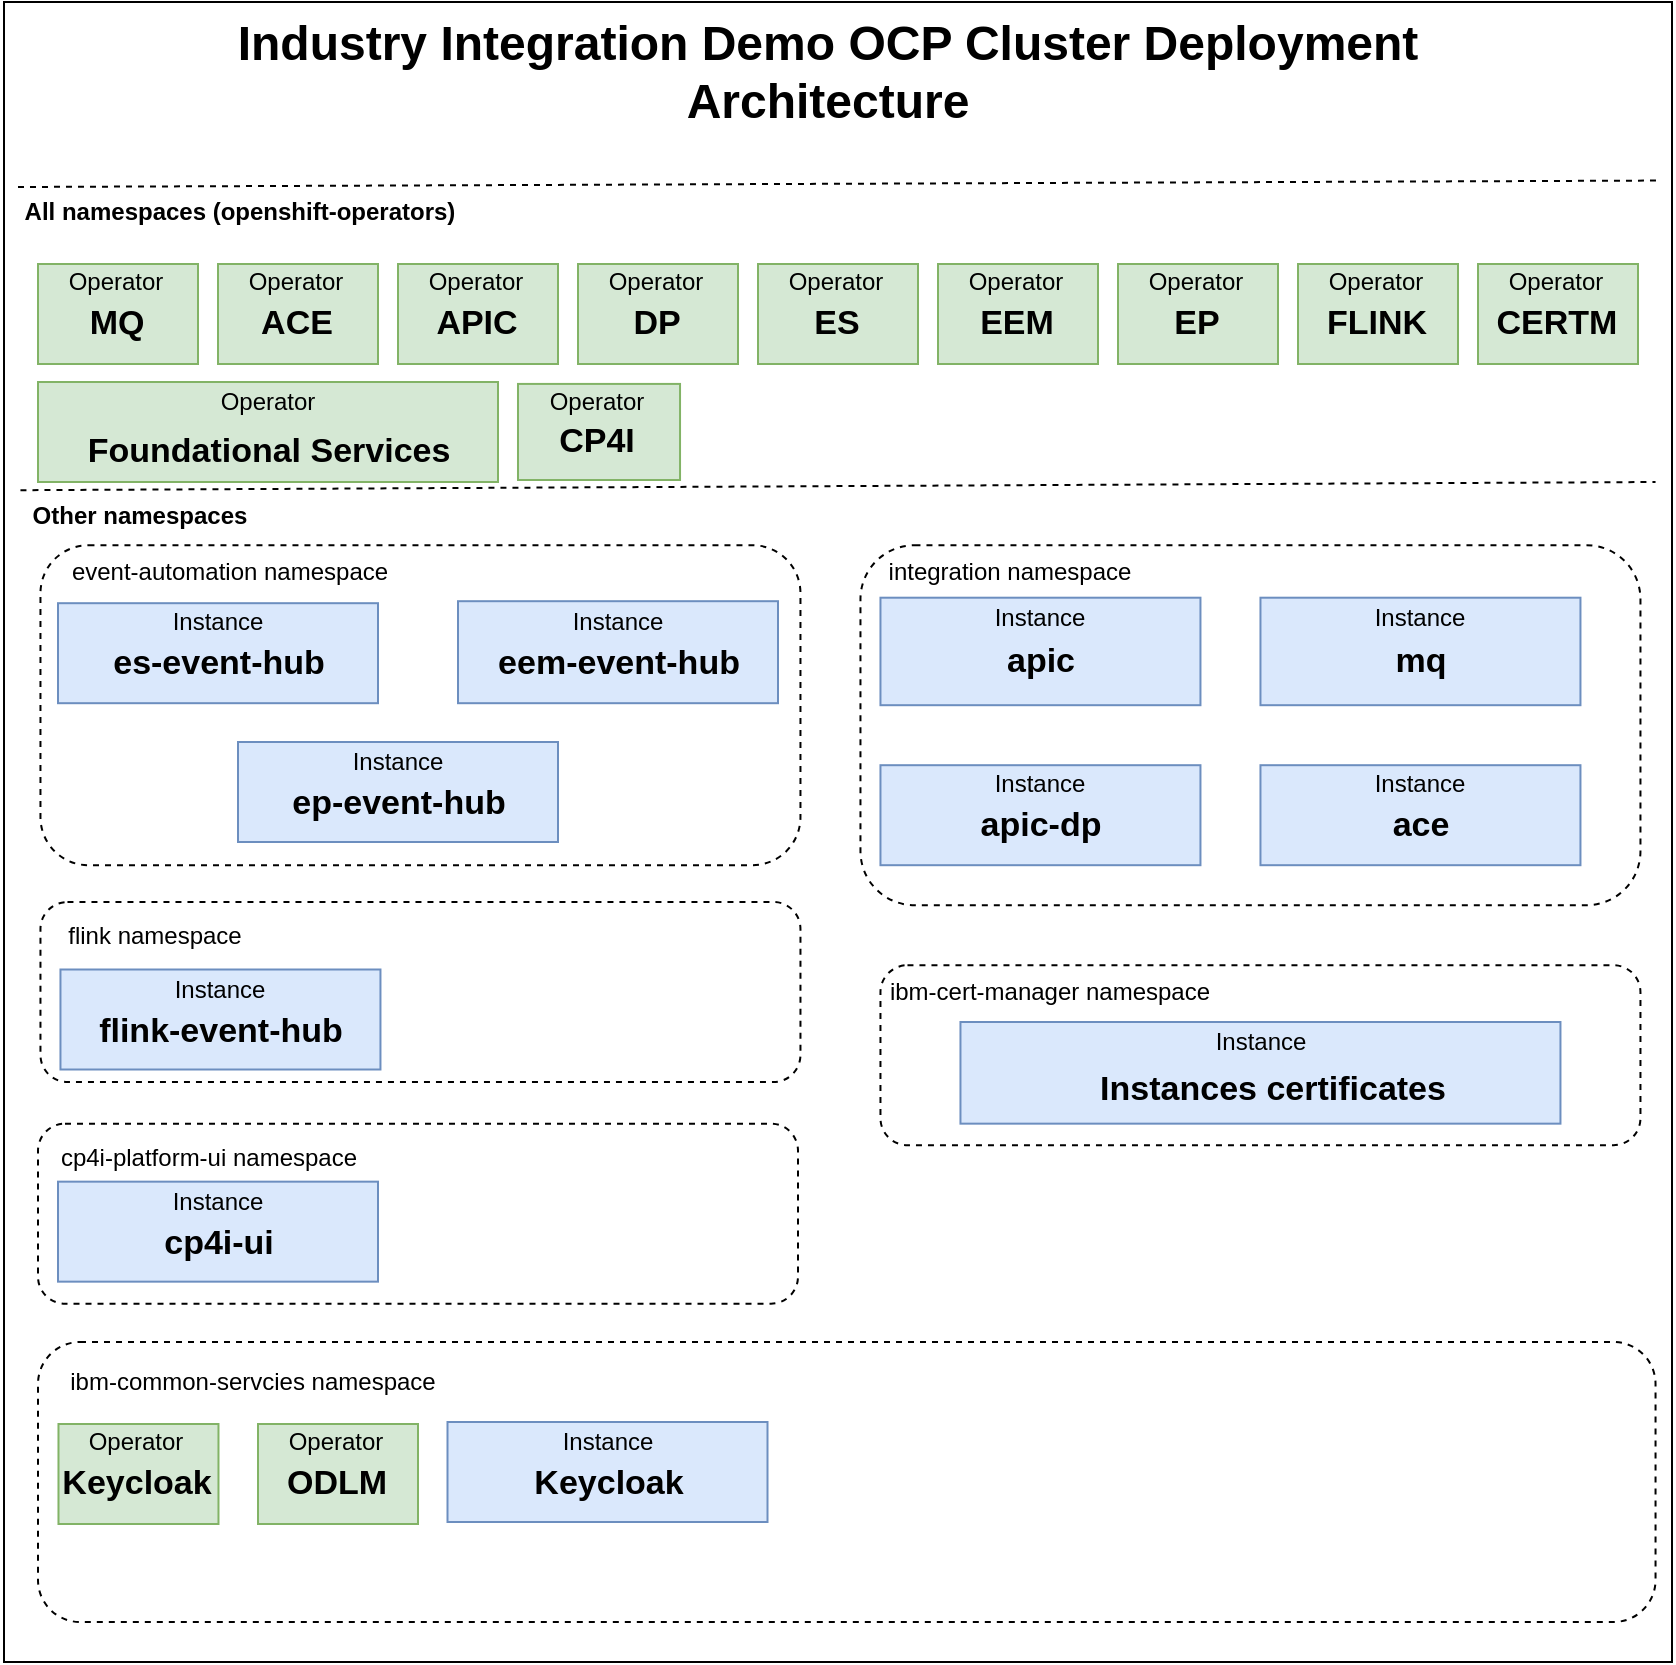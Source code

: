 <mxfile version="26.1.1">
  <diagram name="Page-1" id="nnNEldRx2a9KXiCAV9eN">
    <mxGraphModel grid="1" page="1" gridSize="10" guides="1" tooltips="1" connect="1" arrows="1" fold="1" pageScale="1" pageWidth="850" pageHeight="1100" math="0" shadow="0">
      <root>
        <mxCell id="0" />
        <mxCell id="1" parent="0" />
        <mxCell id="nL6AAB1_2xAuZQlJs-2K-1" value="" style="rounded=0;whiteSpace=wrap;html=1;" vertex="1" parent="1">
          <mxGeometry x="13" y="70" width="834" height="830" as="geometry" />
        </mxCell>
        <mxCell id="jrLLa-Eowpk7sUf2U5yx-2" value="&lt;font style=&quot;font-size: 24px;&quot;&gt;&lt;b&gt;Industry Integration Demo OCP Cluster Deployment Architecture&lt;/b&gt;&lt;/font&gt;" style="text;html=1;align=center;verticalAlign=middle;whiteSpace=wrap;rounded=0;" vertex="1" parent="1">
          <mxGeometry x="95" y="90" width="660" height="30" as="geometry" />
        </mxCell>
        <mxCell id="jrLLa-Eowpk7sUf2U5yx-5" value="" style="endArrow=none;dashed=1;html=1;rounded=0;entryX=0.997;entryY=0.26;entryDx=0;entryDy=0;entryPerimeter=0;" edge="1" parent="1">
          <mxGeometry width="50" height="50" relative="1" as="geometry">
            <mxPoint x="21.23" y="314.1" as="sourcePoint" />
            <mxPoint x="838.77" y="310.0" as="targetPoint" />
          </mxGeometry>
        </mxCell>
        <mxCell id="jrLLa-Eowpk7sUf2U5yx-6" value="" style="endArrow=none;dashed=1;html=1;rounded=0;entryX=0.999;entryY=0.142;entryDx=0;entryDy=0;entryPerimeter=0;" edge="1" parent="1">
          <mxGeometry width="50" height="50" relative="1" as="geometry">
            <mxPoint x="20" y="162.5" as="sourcePoint" />
            <mxPoint x="839.18" y="159.28" as="targetPoint" />
          </mxGeometry>
        </mxCell>
        <mxCell id="jrLLa-Eowpk7sUf2U5yx-10" value="All namespaces (openshift-operators)" style="text;html=1;align=center;verticalAlign=middle;whiteSpace=wrap;rounded=0;fontStyle=1" vertex="1" parent="1">
          <mxGeometry x="16" y="160" width="230" height="30" as="geometry" />
        </mxCell>
        <mxCell id="jrLLa-Eowpk7sUf2U5yx-25" value="" style="group" vertex="1" connectable="0" parent="1">
          <mxGeometry x="31.23" y="520" width="380" height="90" as="geometry" />
        </mxCell>
        <mxCell id="jrLLa-Eowpk7sUf2U5yx-26" value="" style="rounded=1;whiteSpace=wrap;html=1;dashed=1;" vertex="1" parent="jrLLa-Eowpk7sUf2U5yx-25">
          <mxGeometry width="380.0" height="90" as="geometry" />
        </mxCell>
        <mxCell id="jrLLa-Eowpk7sUf2U5yx-27" value="flink namespace" style="text;html=1;align=center;verticalAlign=middle;whiteSpace=wrap;rounded=0;" vertex="1" parent="jrLLa-Eowpk7sUf2U5yx-25">
          <mxGeometry x="-10" width="135.322" height="33.75" as="geometry" />
        </mxCell>
        <mxCell id="jrLLa-Eowpk7sUf2U5yx-165" value="" style="group;fillColor=#dae8fc;strokeColor=#6c8ebf;" vertex="1" connectable="0" parent="jrLLa-Eowpk7sUf2U5yx-25">
          <mxGeometry x="10" y="33.75" width="160" height="50" as="geometry" />
        </mxCell>
        <mxCell id="jrLLa-Eowpk7sUf2U5yx-166" value="Instance" style="text;html=1;align=center;verticalAlign=middle;whiteSpace=wrap;rounded=0;" vertex="1" parent="jrLLa-Eowpk7sUf2U5yx-165">
          <mxGeometry x="33.846" width="92.308" height="19.608" as="geometry" />
        </mxCell>
        <mxCell id="jrLLa-Eowpk7sUf2U5yx-167" value="&lt;b&gt;&lt;font style=&quot;font-size: 17px;&quot;&gt;flink-event-hub&lt;/font&gt;&lt;/b&gt;" style="text;html=1;align=center;verticalAlign=middle;resizable=0;points=[];autosize=1;strokeColor=none;fillColor=none;" vertex="1" parent="jrLLa-Eowpk7sUf2U5yx-165">
          <mxGeometry x="5.0" y="15.831" width="150" height="30" as="geometry" />
        </mxCell>
        <mxCell id="jrLLa-Eowpk7sUf2U5yx-29" value="" style="group" vertex="1" connectable="0" parent="1">
          <mxGeometry x="31.23" y="341.6" width="380" height="160" as="geometry" />
        </mxCell>
        <mxCell id="jrLLa-Eowpk7sUf2U5yx-11" value="" style="rounded=1;whiteSpace=wrap;html=1;dashed=1;" vertex="1" parent="jrLLa-Eowpk7sUf2U5yx-29">
          <mxGeometry width="380" height="160" as="geometry" />
        </mxCell>
        <mxCell id="jrLLa-Eowpk7sUf2U5yx-13" value="event-automation namespace" style="text;html=1;align=center;verticalAlign=middle;whiteSpace=wrap;rounded=0;" vertex="1" parent="jrLLa-Eowpk7sUf2U5yx-29">
          <mxGeometry x="-19.995" width="230.303" height="26.25" as="geometry" />
        </mxCell>
        <mxCell id="jrLLa-Eowpk7sUf2U5yx-136" value="" style="group;fillColor=#dae8fc;strokeColor=#6c8ebf;" vertex="1" connectable="0" parent="jrLLa-Eowpk7sUf2U5yx-29">
          <mxGeometry x="208.77" y="28" width="160" height="51" as="geometry" />
        </mxCell>
        <mxCell id="jrLLa-Eowpk7sUf2U5yx-137" value="Instance" style="text;html=1;align=center;verticalAlign=middle;whiteSpace=wrap;rounded=0;" vertex="1" parent="jrLLa-Eowpk7sUf2U5yx-136">
          <mxGeometry x="33.846" width="92.308" height="20" as="geometry" />
        </mxCell>
        <mxCell id="jrLLa-Eowpk7sUf2U5yx-138" value="&lt;b&gt;&lt;font style=&quot;font-size: 17px;&quot;&gt;eem-event-hub&lt;/font&gt;&lt;/b&gt;" style="text;html=1;align=center;verticalAlign=middle;resizable=0;points=[];autosize=1;strokeColor=none;fillColor=none;" vertex="1" parent="jrLLa-Eowpk7sUf2U5yx-136">
          <mxGeometry x="10.0" y="16.147" width="140" height="30" as="geometry" />
        </mxCell>
        <mxCell id="jrLLa-Eowpk7sUf2U5yx-133" value="" style="group;fillColor=#dae8fc;strokeColor=#6c8ebf;" vertex="1" connectable="0" parent="jrLLa-Eowpk7sUf2U5yx-29">
          <mxGeometry x="8.77" y="29" width="160" height="50" as="geometry" />
        </mxCell>
        <mxCell id="jrLLa-Eowpk7sUf2U5yx-134" value="Instance" style="text;html=1;align=center;verticalAlign=middle;whiteSpace=wrap;rounded=0;" vertex="1" parent="jrLLa-Eowpk7sUf2U5yx-133">
          <mxGeometry x="33.846" width="92.308" height="19.608" as="geometry" />
        </mxCell>
        <mxCell id="jrLLa-Eowpk7sUf2U5yx-135" value="&lt;b&gt;&lt;font style=&quot;font-size: 17px;&quot;&gt;es-event-hub&lt;/font&gt;&lt;/b&gt;" style="text;html=1;align=center;verticalAlign=middle;resizable=0;points=[];autosize=1;strokeColor=none;fillColor=none;" vertex="1" parent="jrLLa-Eowpk7sUf2U5yx-133">
          <mxGeometry x="15.0" y="15.831" width="130" height="30" as="geometry" />
        </mxCell>
        <mxCell id="nL6AAB1_2xAuZQlJs-2K-2" value="" style="group;fillColor=#dae8fc;strokeColor=#6c8ebf;" connectable="0" vertex="1" parent="jrLLa-Eowpk7sUf2U5yx-29">
          <mxGeometry x="98.77" y="98.4" width="160" height="50" as="geometry" />
        </mxCell>
        <mxCell id="nL6AAB1_2xAuZQlJs-2K-3" value="Instance" style="text;html=1;align=center;verticalAlign=middle;whiteSpace=wrap;rounded=0;" vertex="1" parent="nL6AAB1_2xAuZQlJs-2K-2">
          <mxGeometry x="33.846" width="92.308" height="19.608" as="geometry" />
        </mxCell>
        <mxCell id="nL6AAB1_2xAuZQlJs-2K-4" value="&lt;b&gt;&lt;font style=&quot;font-size: 17px;&quot;&gt;ep-event-hub&lt;/font&gt;&lt;/b&gt;" style="text;html=1;align=center;verticalAlign=middle;resizable=0;points=[];autosize=1;strokeColor=none;fillColor=none;" vertex="1" parent="nL6AAB1_2xAuZQlJs-2K-2">
          <mxGeometry x="15.0" y="15.831" width="130" height="30" as="geometry" />
        </mxCell>
        <mxCell id="jrLLa-Eowpk7sUf2U5yx-31" value="" style="group" vertex="1" connectable="0" parent="1">
          <mxGeometry x="441.23" y="341.6" width="390" height="200" as="geometry" />
        </mxCell>
        <mxCell id="jrLLa-Eowpk7sUf2U5yx-32" value="" style="rounded=1;whiteSpace=wrap;html=1;dashed=1;" vertex="1" parent="jrLLa-Eowpk7sUf2U5yx-31">
          <mxGeometry width="390" height="180" as="geometry" />
        </mxCell>
        <mxCell id="jrLLa-Eowpk7sUf2U5yx-33" value="integration namespace" style="text;html=1;align=center;verticalAlign=middle;whiteSpace=wrap;rounded=0;" vertex="1" parent="jrLLa-Eowpk7sUf2U5yx-31">
          <mxGeometry x="-5.003" width="159.545" height="26.25" as="geometry" />
        </mxCell>
        <mxCell id="jrLLa-Eowpk7sUf2U5yx-139" value="" style="group;fillColor=#dae8fc;strokeColor=#6c8ebf;" vertex="1" connectable="0" parent="jrLLa-Eowpk7sUf2U5yx-31">
          <mxGeometry x="10" y="26.25" width="160" height="53.75" as="geometry" />
        </mxCell>
        <mxCell id="jrLLa-Eowpk7sUf2U5yx-140" value="Instance" style="text;html=1;align=center;verticalAlign=middle;whiteSpace=wrap;rounded=0;" vertex="1" parent="jrLLa-Eowpk7sUf2U5yx-139">
          <mxGeometry x="33.846" width="92.308" height="21.078" as="geometry" />
        </mxCell>
        <mxCell id="jrLLa-Eowpk7sUf2U5yx-141" value="&lt;b&gt;&lt;font style=&quot;font-size: 17px;&quot;&gt;apic&lt;/font&gt;&lt;/b&gt;" style="text;html=1;align=center;verticalAlign=middle;resizable=0;points=[];autosize=1;strokeColor=none;fillColor=none;" vertex="1" parent="jrLLa-Eowpk7sUf2U5yx-139">
          <mxGeometry x="50" y="17.018" width="60" height="30" as="geometry" />
        </mxCell>
        <mxCell id="jrLLa-Eowpk7sUf2U5yx-142" value="" style="group;fillColor=#dae8fc;strokeColor=#6c8ebf;" vertex="1" connectable="0" parent="jrLLa-Eowpk7sUf2U5yx-31">
          <mxGeometry x="200" y="26.25" width="160" height="53.75" as="geometry" />
        </mxCell>
        <mxCell id="jrLLa-Eowpk7sUf2U5yx-143" value="Instance" style="text;html=1;align=center;verticalAlign=middle;whiteSpace=wrap;rounded=0;" vertex="1" parent="jrLLa-Eowpk7sUf2U5yx-142">
          <mxGeometry x="33.846" width="92.308" height="21.078" as="geometry" />
        </mxCell>
        <mxCell id="jrLLa-Eowpk7sUf2U5yx-144" value="&lt;b&gt;&lt;font style=&quot;font-size: 17px;&quot;&gt;mq&lt;/font&gt;&lt;/b&gt;" style="text;html=1;align=center;verticalAlign=middle;resizable=0;points=[];autosize=1;strokeColor=none;fillColor=none;" vertex="1" parent="jrLLa-Eowpk7sUf2U5yx-142">
          <mxGeometry x="55" y="17.018" width="50" height="30" as="geometry" />
        </mxCell>
        <mxCell id="jrLLa-Eowpk7sUf2U5yx-148" value="" style="group;fillColor=#dae8fc;strokeColor=#6c8ebf;" vertex="1" connectable="0" parent="jrLLa-Eowpk7sUf2U5yx-31">
          <mxGeometry x="200" y="110" width="160" height="50" as="geometry" />
        </mxCell>
        <mxCell id="jrLLa-Eowpk7sUf2U5yx-149" value="Instance" style="text;html=1;align=center;verticalAlign=middle;whiteSpace=wrap;rounded=0;" vertex="1" parent="jrLLa-Eowpk7sUf2U5yx-148">
          <mxGeometry x="33.846" width="92.308" height="19.608" as="geometry" />
        </mxCell>
        <mxCell id="jrLLa-Eowpk7sUf2U5yx-150" value="&lt;b&gt;&lt;font style=&quot;font-size: 17px;&quot;&gt;ace&lt;/font&gt;&lt;/b&gt;" style="text;html=1;align=center;verticalAlign=middle;resizable=0;points=[];autosize=1;strokeColor=none;fillColor=none;" vertex="1" parent="jrLLa-Eowpk7sUf2U5yx-148">
          <mxGeometry x="55" y="15.831" width="50" height="30" as="geometry" />
        </mxCell>
        <mxCell id="jrLLa-Eowpk7sUf2U5yx-145" value="" style="group;fillColor=#dae8fc;strokeColor=#6c8ebf;" vertex="1" connectable="0" parent="jrLLa-Eowpk7sUf2U5yx-31">
          <mxGeometry x="10" y="110" width="160" height="50" as="geometry" />
        </mxCell>
        <mxCell id="jrLLa-Eowpk7sUf2U5yx-146" value="Instance" style="text;html=1;align=center;verticalAlign=middle;whiteSpace=wrap;rounded=0;" vertex="1" parent="jrLLa-Eowpk7sUf2U5yx-145">
          <mxGeometry x="33.846" width="92.308" height="19.608" as="geometry" />
        </mxCell>
        <mxCell id="jrLLa-Eowpk7sUf2U5yx-147" value="&lt;b&gt;&lt;font style=&quot;font-size: 17px;&quot;&gt;apic-dp&lt;/font&gt;&lt;/b&gt;" style="text;html=1;align=center;verticalAlign=middle;resizable=0;points=[];autosize=1;strokeColor=none;fillColor=none;" vertex="1" parent="jrLLa-Eowpk7sUf2U5yx-145">
          <mxGeometry x="40" y="15.831" width="80" height="30" as="geometry" />
        </mxCell>
        <mxCell id="jrLLa-Eowpk7sUf2U5yx-34" value="" style="group" vertex="1" connectable="0" parent="1">
          <mxGeometry x="30" y="630.83" width="790" height="90" as="geometry" />
        </mxCell>
        <mxCell id="jrLLa-Eowpk7sUf2U5yx-35" value="" style="rounded=1;whiteSpace=wrap;html=1;dashed=1;" vertex="1" parent="jrLLa-Eowpk7sUf2U5yx-34">
          <mxGeometry width="380" height="90" as="geometry" />
        </mxCell>
        <mxCell id="jrLLa-Eowpk7sUf2U5yx-36" value="cp4i-platform-ui namespace" style="text;html=1;align=center;verticalAlign=middle;whiteSpace=wrap;rounded=0;" vertex="1" parent="jrLLa-Eowpk7sUf2U5yx-34">
          <mxGeometry width="170.811" height="33.75" as="geometry" />
        </mxCell>
        <mxCell id="jrLLa-Eowpk7sUf2U5yx-157" value="" style="group;fillColor=#dae8fc;strokeColor=#6c8ebf;" vertex="1" connectable="0" parent="jrLLa-Eowpk7sUf2U5yx-34">
          <mxGeometry x="10" y="29" width="160" height="50" as="geometry" />
        </mxCell>
        <mxCell id="jrLLa-Eowpk7sUf2U5yx-158" value="Instance" style="text;html=1;align=center;verticalAlign=middle;whiteSpace=wrap;rounded=0;" vertex="1" parent="jrLLa-Eowpk7sUf2U5yx-157">
          <mxGeometry x="33.846" width="92.308" height="19.608" as="geometry" />
        </mxCell>
        <mxCell id="jrLLa-Eowpk7sUf2U5yx-159" value="&lt;b&gt;&lt;font style=&quot;font-size: 17px;&quot;&gt;cp4i-ui&lt;/font&gt;&lt;/b&gt;" style="text;html=1;align=center;verticalAlign=middle;resizable=0;points=[];autosize=1;strokeColor=none;fillColor=none;" vertex="1" parent="jrLLa-Eowpk7sUf2U5yx-157">
          <mxGeometry x="40" y="15.831" width="80" height="30" as="geometry" />
        </mxCell>
        <mxCell id="jrLLa-Eowpk7sUf2U5yx-38" value="Other namespaces" style="text;html=1;align=center;verticalAlign=middle;whiteSpace=wrap;rounded=0;fontStyle=1" vertex="1" parent="1">
          <mxGeometry x="21.23" y="311.6" width="120" height="30" as="geometry" />
        </mxCell>
        <mxCell id="jrLLa-Eowpk7sUf2U5yx-92" value="" style="group" vertex="1" connectable="0" parent="1">
          <mxGeometry x="30" y="200" width="80" height="51" as="geometry" />
        </mxCell>
        <mxCell id="jrLLa-Eowpk7sUf2U5yx-93" value="" style="rounded=0;whiteSpace=wrap;html=1;fillColor=#d5e8d4;strokeColor=#82b366;" vertex="1" parent="jrLLa-Eowpk7sUf2U5yx-92">
          <mxGeometry y="1" width="80" height="50" as="geometry" />
        </mxCell>
        <mxCell id="jrLLa-Eowpk7sUf2U5yx-94" value="Operator" style="text;html=1;align=center;verticalAlign=middle;whiteSpace=wrap;rounded=0;" vertex="1" parent="jrLLa-Eowpk7sUf2U5yx-92">
          <mxGeometry x="9" width="60" height="20" as="geometry" />
        </mxCell>
        <mxCell id="jrLLa-Eowpk7sUf2U5yx-95" value="&lt;b&gt;&lt;font style=&quot;font-size: 17px;&quot;&gt;MQ&lt;/font&gt;&lt;/b&gt;" style="text;html=1;align=center;verticalAlign=middle;resizable=0;points=[];autosize=1;strokeColor=none;fillColor=none;" vertex="1" parent="jrLLa-Eowpk7sUf2U5yx-92">
          <mxGeometry x="14" y="16" width="50" height="30" as="geometry" />
        </mxCell>
        <mxCell id="jrLLa-Eowpk7sUf2U5yx-96" value="" style="group" vertex="1" connectable="0" parent="1">
          <mxGeometry x="120" y="200" width="80" height="51" as="geometry" />
        </mxCell>
        <mxCell id="jrLLa-Eowpk7sUf2U5yx-97" value="" style="rounded=0;whiteSpace=wrap;html=1;fillColor=#d5e8d4;strokeColor=#82b366;" vertex="1" parent="jrLLa-Eowpk7sUf2U5yx-96">
          <mxGeometry y="1" width="80" height="50" as="geometry" />
        </mxCell>
        <mxCell id="jrLLa-Eowpk7sUf2U5yx-98" value="Operator" style="text;html=1;align=center;verticalAlign=middle;whiteSpace=wrap;rounded=0;" vertex="1" parent="jrLLa-Eowpk7sUf2U5yx-96">
          <mxGeometry x="9" width="60" height="20" as="geometry" />
        </mxCell>
        <mxCell id="jrLLa-Eowpk7sUf2U5yx-99" value="&lt;b&gt;&lt;font style=&quot;font-size: 17px;&quot;&gt;ACE&lt;/font&gt;&lt;/b&gt;" style="text;html=1;align=center;verticalAlign=middle;resizable=0;points=[];autosize=1;strokeColor=none;fillColor=none;" vertex="1" parent="jrLLa-Eowpk7sUf2U5yx-96">
          <mxGeometry x="9" y="16" width="60" height="30" as="geometry" />
        </mxCell>
        <mxCell id="jrLLa-Eowpk7sUf2U5yx-100" value="" style="group" vertex="1" connectable="0" parent="1">
          <mxGeometry x="210" y="200" width="80" height="51" as="geometry" />
        </mxCell>
        <mxCell id="jrLLa-Eowpk7sUf2U5yx-101" value="" style="rounded=0;whiteSpace=wrap;html=1;fillColor=#d5e8d4;strokeColor=#82b366;" vertex="1" parent="jrLLa-Eowpk7sUf2U5yx-100">
          <mxGeometry y="1" width="80" height="50" as="geometry" />
        </mxCell>
        <mxCell id="jrLLa-Eowpk7sUf2U5yx-102" value="Operator" style="text;html=1;align=center;verticalAlign=middle;whiteSpace=wrap;rounded=0;" vertex="1" parent="jrLLa-Eowpk7sUf2U5yx-100">
          <mxGeometry x="9" width="60" height="20" as="geometry" />
        </mxCell>
        <mxCell id="jrLLa-Eowpk7sUf2U5yx-103" value="&lt;b&gt;&lt;font style=&quot;font-size: 17px;&quot;&gt;APIC&lt;/font&gt;&lt;/b&gt;" style="text;html=1;align=center;verticalAlign=middle;resizable=0;points=[];autosize=1;strokeColor=none;fillColor=none;" vertex="1" parent="jrLLa-Eowpk7sUf2U5yx-100">
          <mxGeometry x="9" y="16" width="60" height="30" as="geometry" />
        </mxCell>
        <mxCell id="jrLLa-Eowpk7sUf2U5yx-104" value="" style="group" vertex="1" connectable="0" parent="1">
          <mxGeometry x="300" y="200" width="80" height="51" as="geometry" />
        </mxCell>
        <mxCell id="jrLLa-Eowpk7sUf2U5yx-105" value="" style="rounded=0;whiteSpace=wrap;html=1;fillColor=#d5e8d4;strokeColor=#82b366;" vertex="1" parent="jrLLa-Eowpk7sUf2U5yx-104">
          <mxGeometry y="1" width="80" height="50" as="geometry" />
        </mxCell>
        <mxCell id="jrLLa-Eowpk7sUf2U5yx-106" value="Operator" style="text;html=1;align=center;verticalAlign=middle;whiteSpace=wrap;rounded=0;" vertex="1" parent="jrLLa-Eowpk7sUf2U5yx-104">
          <mxGeometry x="9" width="60" height="20" as="geometry" />
        </mxCell>
        <mxCell id="jrLLa-Eowpk7sUf2U5yx-107" value="&lt;b&gt;&lt;font style=&quot;font-size: 17px;&quot;&gt;DP&lt;/font&gt;&lt;/b&gt;" style="text;html=1;align=center;verticalAlign=middle;resizable=0;points=[];autosize=1;strokeColor=none;fillColor=none;" vertex="1" parent="jrLLa-Eowpk7sUf2U5yx-104">
          <mxGeometry x="14" y="16" width="50" height="30" as="geometry" />
        </mxCell>
        <mxCell id="jrLLa-Eowpk7sUf2U5yx-108" value="" style="group" vertex="1" connectable="0" parent="1">
          <mxGeometry x="390" y="200" width="80" height="51" as="geometry" />
        </mxCell>
        <mxCell id="jrLLa-Eowpk7sUf2U5yx-109" value="" style="rounded=0;whiteSpace=wrap;html=1;fillColor=#d5e8d4;strokeColor=#82b366;" vertex="1" parent="jrLLa-Eowpk7sUf2U5yx-108">
          <mxGeometry y="1" width="80" height="50" as="geometry" />
        </mxCell>
        <mxCell id="jrLLa-Eowpk7sUf2U5yx-110" value="Operator" style="text;html=1;align=center;verticalAlign=middle;whiteSpace=wrap;rounded=0;" vertex="1" parent="jrLLa-Eowpk7sUf2U5yx-108">
          <mxGeometry x="9" width="60" height="20" as="geometry" />
        </mxCell>
        <mxCell id="jrLLa-Eowpk7sUf2U5yx-111" value="&lt;b&gt;&lt;font style=&quot;font-size: 17px;&quot;&gt;ES&lt;/font&gt;&lt;/b&gt;" style="text;html=1;align=center;verticalAlign=middle;resizable=0;points=[];autosize=1;strokeColor=none;fillColor=none;" vertex="1" parent="jrLLa-Eowpk7sUf2U5yx-108">
          <mxGeometry x="14" y="16" width="50" height="30" as="geometry" />
        </mxCell>
        <mxCell id="jrLLa-Eowpk7sUf2U5yx-112" value="" style="group" vertex="1" connectable="0" parent="1">
          <mxGeometry x="480" y="200" width="80" height="51" as="geometry" />
        </mxCell>
        <mxCell id="jrLLa-Eowpk7sUf2U5yx-113" value="" style="rounded=0;whiteSpace=wrap;html=1;fillColor=#d5e8d4;strokeColor=#82b366;" vertex="1" parent="jrLLa-Eowpk7sUf2U5yx-112">
          <mxGeometry y="1" width="80" height="50" as="geometry" />
        </mxCell>
        <mxCell id="jrLLa-Eowpk7sUf2U5yx-114" value="Operator" style="text;html=1;align=center;verticalAlign=middle;whiteSpace=wrap;rounded=0;" vertex="1" parent="jrLLa-Eowpk7sUf2U5yx-112">
          <mxGeometry x="9" width="60" height="20" as="geometry" />
        </mxCell>
        <mxCell id="jrLLa-Eowpk7sUf2U5yx-115" value="&lt;b&gt;&lt;font style=&quot;font-size: 17px;&quot;&gt;EEM&lt;/font&gt;&lt;/b&gt;" style="text;html=1;align=center;verticalAlign=middle;resizable=0;points=[];autosize=1;strokeColor=none;fillColor=none;" vertex="1" parent="jrLLa-Eowpk7sUf2U5yx-112">
          <mxGeometry x="9" y="16" width="60" height="30" as="geometry" />
        </mxCell>
        <mxCell id="jrLLa-Eowpk7sUf2U5yx-116" value="" style="group" vertex="1" connectable="0" parent="1">
          <mxGeometry x="570" y="200" width="80" height="51" as="geometry" />
        </mxCell>
        <mxCell id="jrLLa-Eowpk7sUf2U5yx-117" value="" style="rounded=0;whiteSpace=wrap;html=1;fillColor=#d5e8d4;strokeColor=#82b366;" vertex="1" parent="jrLLa-Eowpk7sUf2U5yx-116">
          <mxGeometry y="1" width="80" height="50" as="geometry" />
        </mxCell>
        <mxCell id="jrLLa-Eowpk7sUf2U5yx-118" value="Operator" style="text;html=1;align=center;verticalAlign=middle;whiteSpace=wrap;rounded=0;" vertex="1" parent="jrLLa-Eowpk7sUf2U5yx-116">
          <mxGeometry x="9" width="60" height="20" as="geometry" />
        </mxCell>
        <mxCell id="jrLLa-Eowpk7sUf2U5yx-119" value="&lt;b&gt;&lt;font style=&quot;font-size: 17px;&quot;&gt;EP&lt;/font&gt;&lt;/b&gt;" style="text;html=1;align=center;verticalAlign=middle;resizable=0;points=[];autosize=1;strokeColor=none;fillColor=none;" vertex="1" parent="jrLLa-Eowpk7sUf2U5yx-116">
          <mxGeometry x="14" y="16" width="50" height="30" as="geometry" />
        </mxCell>
        <mxCell id="jrLLa-Eowpk7sUf2U5yx-28" value="" style="group" vertex="1" connectable="0" parent="1">
          <mxGeometry x="30" y="740" width="808.77" height="140" as="geometry" />
        </mxCell>
        <mxCell id="jrLLa-Eowpk7sUf2U5yx-16" value="" style="rounded=1;whiteSpace=wrap;html=1;dashed=1;" vertex="1" parent="jrLLa-Eowpk7sUf2U5yx-28">
          <mxGeometry width="808.77" height="140" as="geometry" />
        </mxCell>
        <mxCell id="jrLLa-Eowpk7sUf2U5yx-17" value="ibm-common-servcies namespace" style="text;html=1;align=center;verticalAlign=middle;whiteSpace=wrap;rounded=0;" vertex="1" parent="jrLLa-Eowpk7sUf2U5yx-28">
          <mxGeometry x="10.238" y="10" width="194.514" height="20" as="geometry" />
        </mxCell>
        <mxCell id="nL6AAB1_2xAuZQlJs-2K-7" value="" style="group" connectable="0" vertex="1" parent="jrLLa-Eowpk7sUf2U5yx-28">
          <mxGeometry x="10.24" y="40" width="89" height="51" as="geometry" />
        </mxCell>
        <mxCell id="nL6AAB1_2xAuZQlJs-2K-8" value="" style="rounded=0;whiteSpace=wrap;html=1;fillColor=#d5e8d4;strokeColor=#82b366;" vertex="1" parent="nL6AAB1_2xAuZQlJs-2K-7">
          <mxGeometry y="1" width="80" height="50" as="geometry" />
        </mxCell>
        <mxCell id="nL6AAB1_2xAuZQlJs-2K-9" value="Operator" style="text;html=1;align=center;verticalAlign=middle;whiteSpace=wrap;rounded=0;" vertex="1" parent="nL6AAB1_2xAuZQlJs-2K-7">
          <mxGeometry x="9" width="60" height="20" as="geometry" />
        </mxCell>
        <mxCell id="nL6AAB1_2xAuZQlJs-2K-10" value="&lt;b&gt;&lt;font style=&quot;font-size: 17px;&quot;&gt;Keycloak&lt;/font&gt;&lt;/b&gt;" style="text;html=1;align=center;verticalAlign=middle;resizable=0;points=[];autosize=1;strokeColor=none;fillColor=none;" vertex="1" parent="nL6AAB1_2xAuZQlJs-2K-7">
          <mxGeometry x="-11" y="16" width="100" height="30" as="geometry" />
        </mxCell>
        <mxCell id="4WSHBMu-GBK0RVHEa3K3-1" value="" style="group;fillColor=#dae8fc;strokeColor=#6c8ebf;" connectable="0" vertex="1" parent="jrLLa-Eowpk7sUf2U5yx-28">
          <mxGeometry x="204.75" y="40" width="160" height="50" as="geometry" />
        </mxCell>
        <mxCell id="4WSHBMu-GBK0RVHEa3K3-2" value="Instance" style="text;html=1;align=center;verticalAlign=middle;whiteSpace=wrap;rounded=0;" vertex="1" parent="4WSHBMu-GBK0RVHEa3K3-1">
          <mxGeometry x="33.846" width="92.308" height="19.608" as="geometry" />
        </mxCell>
        <mxCell id="4WSHBMu-GBK0RVHEa3K3-3" value="&lt;b&gt;&lt;font style=&quot;font-size: 17px;&quot;&gt;Keycloak&lt;/font&gt;&lt;/b&gt;" style="text;html=1;align=center;verticalAlign=middle;resizable=0;points=[];autosize=1;strokeColor=none;fillColor=none;" vertex="1" parent="4WSHBMu-GBK0RVHEa3K3-1">
          <mxGeometry x="30" y="15.831" width="100" height="30" as="geometry" />
        </mxCell>
        <mxCell id="jrLLa-Eowpk7sUf2U5yx-41" value="" style="rounded=1;whiteSpace=wrap;html=1;dashed=1;" vertex="1" parent="1">
          <mxGeometry x="451.23" y="551.6" width="380" height="90" as="geometry" />
        </mxCell>
        <mxCell id="jrLLa-Eowpk7sUf2U5yx-42" value="ibm-cert-manager namespace" style="text;html=1;align=center;verticalAlign=middle;whiteSpace=wrap;rounded=0;" vertex="1" parent="1">
          <mxGeometry x="451.23" y="550" width="170" height="30" as="geometry" />
        </mxCell>
        <mxCell id="jrLLa-Eowpk7sUf2U5yx-169" value="" style="group;fillColor=#dae8fc;strokeColor=#6c8ebf;" vertex="1" connectable="0" parent="1">
          <mxGeometry x="491.23" y="580" width="300" height="50.83" as="geometry" />
        </mxCell>
        <mxCell id="jrLLa-Eowpk7sUf2U5yx-170" value="Instance" style="text;html=1;align=center;verticalAlign=middle;whiteSpace=wrap;rounded=0;" vertex="1" parent="jrLLa-Eowpk7sUf2U5yx-169">
          <mxGeometry x="63.462" width="173.077" height="19.608" as="geometry" />
        </mxCell>
        <mxCell id="jrLLa-Eowpk7sUf2U5yx-172" value="&lt;b&gt;&lt;font style=&quot;font-size: 17px;&quot;&gt;Instances certificates&lt;/font&gt;&lt;/b&gt;" style="text;html=1;align=center;verticalAlign=middle;resizable=0;points=[];autosize=1;strokeColor=none;fillColor=none;" vertex="1" parent="jrLLa-Eowpk7sUf2U5yx-169">
          <mxGeometry x="56.15" y="19.001" width="200" height="30" as="geometry" />
        </mxCell>
        <mxCell id="jrLLa-Eowpk7sUf2U5yx-173" value="" style="group" vertex="1" connectable="0" parent="1">
          <mxGeometry x="660" y="200" width="80" height="51" as="geometry" />
        </mxCell>
        <mxCell id="jrLLa-Eowpk7sUf2U5yx-174" value="" style="rounded=0;whiteSpace=wrap;html=1;fillColor=#d5e8d4;strokeColor=#82b366;" vertex="1" parent="jrLLa-Eowpk7sUf2U5yx-173">
          <mxGeometry y="1" width="80" height="50" as="geometry" />
        </mxCell>
        <mxCell id="jrLLa-Eowpk7sUf2U5yx-175" value="Operator" style="text;html=1;align=center;verticalAlign=middle;whiteSpace=wrap;rounded=0;" vertex="1" parent="jrLLa-Eowpk7sUf2U5yx-173">
          <mxGeometry x="9" width="60" height="20" as="geometry" />
        </mxCell>
        <mxCell id="jrLLa-Eowpk7sUf2U5yx-176" value="&lt;b&gt;&lt;font style=&quot;font-size: 17px;&quot;&gt;FLINK&lt;/font&gt;&lt;/b&gt;" style="text;html=1;align=center;verticalAlign=middle;resizable=0;points=[];autosize=1;strokeColor=none;fillColor=none;" vertex="1" parent="jrLLa-Eowpk7sUf2U5yx-173">
          <mxGeometry x="4" y="16" width="70" height="30" as="geometry" />
        </mxCell>
        <mxCell id="jrLLa-Eowpk7sUf2U5yx-177" value="" style="group" vertex="1" connectable="0" parent="1">
          <mxGeometry x="750" y="200" width="80" height="51" as="geometry" />
        </mxCell>
        <mxCell id="jrLLa-Eowpk7sUf2U5yx-178" value="" style="rounded=0;whiteSpace=wrap;html=1;fillColor=#d5e8d4;strokeColor=#82b366;" vertex="1" parent="jrLLa-Eowpk7sUf2U5yx-177">
          <mxGeometry y="1" width="80" height="50" as="geometry" />
        </mxCell>
        <mxCell id="jrLLa-Eowpk7sUf2U5yx-179" value="Operator" style="text;html=1;align=center;verticalAlign=middle;whiteSpace=wrap;rounded=0;" vertex="1" parent="jrLLa-Eowpk7sUf2U5yx-177">
          <mxGeometry x="9" width="60" height="20" as="geometry" />
        </mxCell>
        <mxCell id="jrLLa-Eowpk7sUf2U5yx-180" value="&lt;b&gt;&lt;font style=&quot;font-size: 17px;&quot;&gt;CERTM&lt;/font&gt;&lt;/b&gt;" style="text;html=1;align=center;verticalAlign=middle;resizable=0;points=[];autosize=1;strokeColor=none;fillColor=none;" vertex="1" parent="jrLLa-Eowpk7sUf2U5yx-177">
          <mxGeometry x="-1" y="16" width="80" height="30" as="geometry" />
        </mxCell>
        <mxCell id="jrLLa-Eowpk7sUf2U5yx-181" value="" style="group" vertex="1" connectable="0" parent="1">
          <mxGeometry x="30" y="260" width="230" height="51" as="geometry" />
        </mxCell>
        <mxCell id="jrLLa-Eowpk7sUf2U5yx-182" value="" style="rounded=0;whiteSpace=wrap;html=1;fillColor=#d5e8d4;strokeColor=#82b366;" vertex="1" parent="jrLLa-Eowpk7sUf2U5yx-181">
          <mxGeometry width="230" height="50" as="geometry" />
        </mxCell>
        <mxCell id="jrLLa-Eowpk7sUf2U5yx-183" value="Operator" style="text;html=1;align=center;verticalAlign=middle;whiteSpace=wrap;rounded=0;" vertex="1" parent="jrLLa-Eowpk7sUf2U5yx-181">
          <mxGeometry x="85" width="60" height="20" as="geometry" />
        </mxCell>
        <mxCell id="jrLLa-Eowpk7sUf2U5yx-184" value="&lt;span style=&quot;font-size: 17px;&quot;&gt;&lt;b&gt;Foundational Services&lt;/b&gt;&lt;/span&gt;" style="text;html=1;align=center;verticalAlign=middle;resizable=0;points=[];autosize=1;strokeColor=none;fillColor=none;" vertex="1" parent="jrLLa-Eowpk7sUf2U5yx-181">
          <mxGeometry x="15" y="20" width="200" height="30" as="geometry" />
        </mxCell>
        <mxCell id="nL6AAB1_2xAuZQlJs-2K-11" value="" style="group" connectable="0" vertex="1" parent="1">
          <mxGeometry x="140" y="780" width="89" height="51" as="geometry" />
        </mxCell>
        <mxCell id="nL6AAB1_2xAuZQlJs-2K-12" value="" style="rounded=0;whiteSpace=wrap;html=1;fillColor=#d5e8d4;strokeColor=#82b366;" vertex="1" parent="nL6AAB1_2xAuZQlJs-2K-11">
          <mxGeometry y="1" width="80" height="50" as="geometry" />
        </mxCell>
        <mxCell id="nL6AAB1_2xAuZQlJs-2K-13" value="Operator" style="text;html=1;align=center;verticalAlign=middle;whiteSpace=wrap;rounded=0;" vertex="1" parent="nL6AAB1_2xAuZQlJs-2K-11">
          <mxGeometry x="9" width="60" height="20" as="geometry" />
        </mxCell>
        <mxCell id="nL6AAB1_2xAuZQlJs-2K-14" value="&lt;b&gt;&lt;font style=&quot;font-size: 17px;&quot;&gt;ODLM&lt;/font&gt;&lt;/b&gt;" style="text;html=1;align=center;verticalAlign=middle;resizable=0;points=[];autosize=1;strokeColor=none;fillColor=none;" vertex="1" parent="nL6AAB1_2xAuZQlJs-2K-11">
          <mxGeometry x="4" y="16" width="70" height="30" as="geometry" />
        </mxCell>
        <mxCell id="jrLLa-Eowpk7sUf2U5yx-120" value="" style="group" vertex="1" connectable="0" parent="1">
          <mxGeometry x="269.996" y="260.0" width="81.026" height="49" as="geometry" />
        </mxCell>
        <mxCell id="jrLLa-Eowpk7sUf2U5yx-121" value="" style="rounded=0;whiteSpace=wrap;html=1;fillColor=#d5e8d4;strokeColor=#82b366;" vertex="1" parent="jrLLa-Eowpk7sUf2U5yx-120">
          <mxGeometry y="0.961" width="81.026" height="48.039" as="geometry" />
        </mxCell>
        <mxCell id="jrLLa-Eowpk7sUf2U5yx-122" value="Operator" style="text;html=1;align=center;verticalAlign=middle;whiteSpace=wrap;rounded=0;" vertex="1" parent="jrLLa-Eowpk7sUf2U5yx-120">
          <mxGeometry x="9.115" width="60.769" height="19.216" as="geometry" />
        </mxCell>
        <mxCell id="jrLLa-Eowpk7sUf2U5yx-123" value="&lt;b&gt;&lt;font style=&quot;font-size: 17px;&quot;&gt;CP4I&lt;/font&gt;&lt;/b&gt;" style="text;html=1;align=center;verticalAlign=middle;resizable=0;points=[];autosize=1;strokeColor=none;fillColor=none;" vertex="1" parent="jrLLa-Eowpk7sUf2U5yx-120">
          <mxGeometry x="9.115" y="15.373" width="60" height="30" as="geometry" />
        </mxCell>
      </root>
    </mxGraphModel>
  </diagram>
</mxfile>
